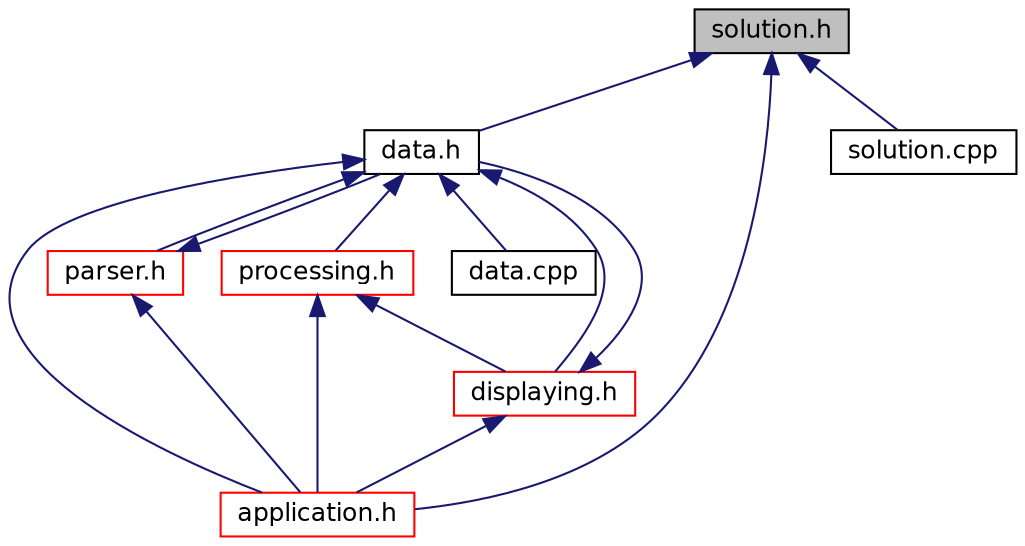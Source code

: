 digraph "solution.h"
{
 // INTERACTIVE_SVG=YES
  edge [fontname="Helvetica",fontsize="12",labelfontname="Helvetica",labelfontsize="12"];
  node [fontname="Helvetica",fontsize="12",shape=record];
  Node1 [label="solution.h",height=0.2,width=0.4,color="black", fillcolor="grey75", style="filled" fontcolor="black"];
  Node1 -> Node2 [dir="back",color="midnightblue",fontsize="12",style="solid",fontname="Helvetica"];
  Node2 [label="data.h",height=0.2,width=0.4,color="black", fillcolor="white", style="filled",URL="$a00019.html"];
  Node2 -> Node3 [dir="back",color="midnightblue",fontsize="12",style="solid",fontname="Helvetica"];
  Node3 [label="displaying.h",height=0.2,width=0.4,color="red", fillcolor="white", style="filled",URL="$a00021.html"];
  Node3 -> Node4 [dir="back",color="midnightblue",fontsize="12",style="solid",fontname="Helvetica"];
  Node4 [label="application.h",height=0.2,width=0.4,color="red", fillcolor="white", style="filled",URL="$a00016.html"];
  Node3 -> Node2 [dir="back",color="midnightblue",fontsize="12",style="solid",fontname="Helvetica"];
  Node2 -> Node5 [dir="back",color="midnightblue",fontsize="12",style="solid",fontname="Helvetica"];
  Node5 [label="parser.h",height=0.2,width=0.4,color="red", fillcolor="white", style="filled",URL="$a00028.html"];
  Node5 -> Node2 [dir="back",color="midnightblue",fontsize="12",style="solid",fontname="Helvetica"];
  Node5 -> Node4 [dir="back",color="midnightblue",fontsize="12",style="solid",fontname="Helvetica"];
  Node2 -> Node6 [dir="back",color="midnightblue",fontsize="12",style="solid",fontname="Helvetica"];
  Node6 [label="processing.h",height=0.2,width=0.4,color="red", fillcolor="white", style="filled",URL="$a00030.html"];
  Node6 -> Node3 [dir="back",color="midnightblue",fontsize="12",style="solid",fontname="Helvetica"];
  Node6 -> Node4 [dir="back",color="midnightblue",fontsize="12",style="solid",fontname="Helvetica"];
  Node2 -> Node4 [dir="back",color="midnightblue",fontsize="12",style="solid",fontname="Helvetica"];
  Node2 -> Node7 [dir="back",color="midnightblue",fontsize="12",style="solid",fontname="Helvetica"];
  Node7 [label="data.cpp",height=0.2,width=0.4,color="black", fillcolor="white", style="filled",URL="$a00018.html"];
  Node1 -> Node4 [dir="back",color="midnightblue",fontsize="12",style="solid",fontname="Helvetica"];
  Node1 -> Node8 [dir="back",color="midnightblue",fontsize="12",style="solid",fontname="Helvetica"];
  Node8 [label="solution.cpp",height=0.2,width=0.4,color="black", fillcolor="white", style="filled",URL="$a00036.html"];
}
